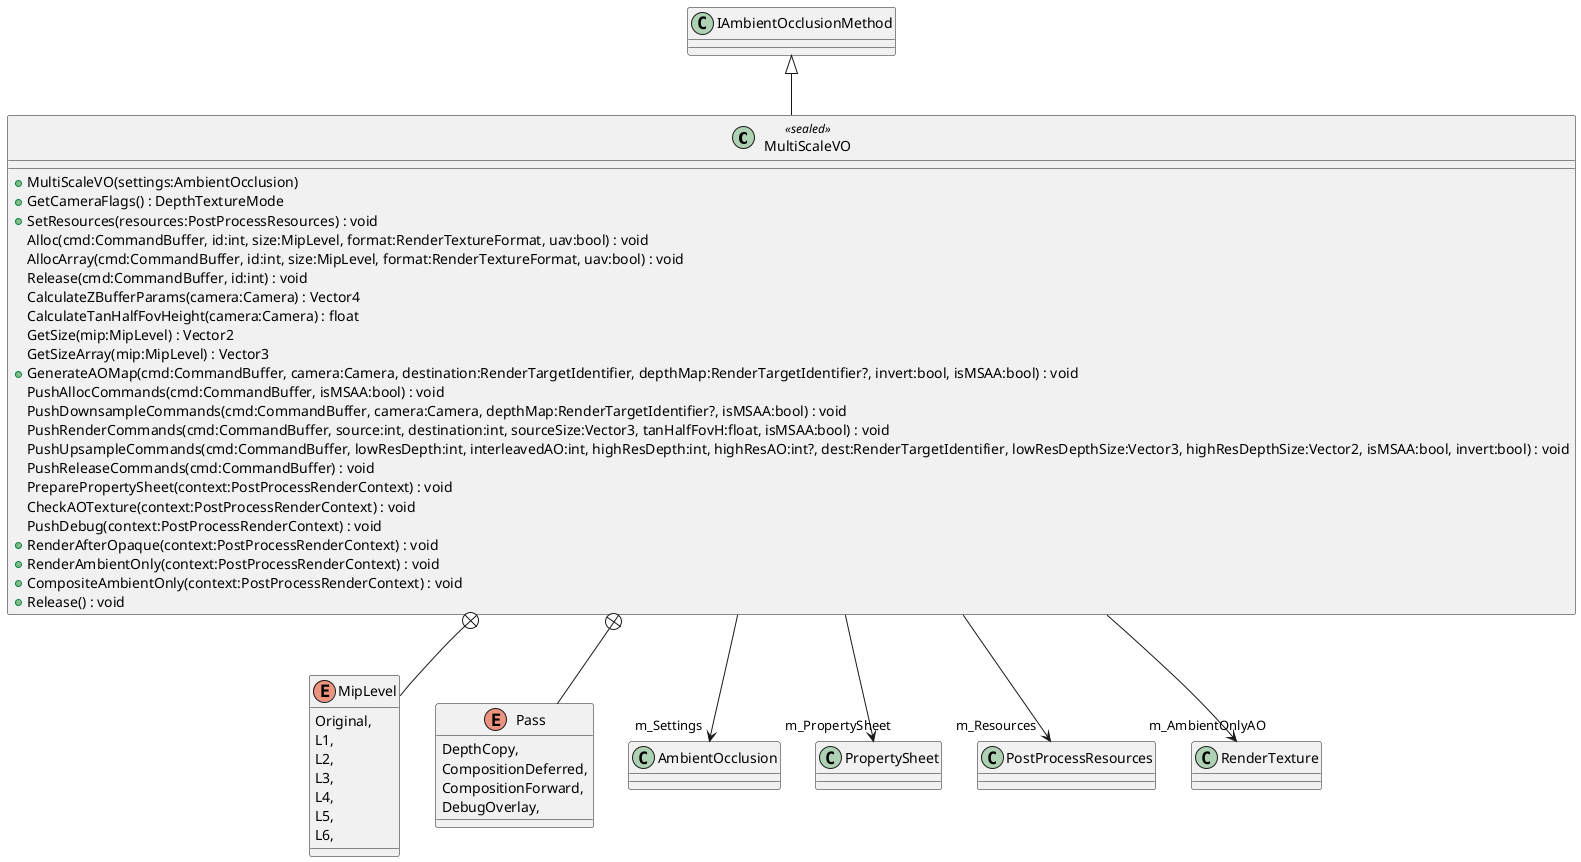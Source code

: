 @startuml
class MultiScaleVO <<sealed>> {
    + MultiScaleVO(settings:AmbientOcclusion)
    + GetCameraFlags() : DepthTextureMode
    + SetResources(resources:PostProcessResources) : void
    Alloc(cmd:CommandBuffer, id:int, size:MipLevel, format:RenderTextureFormat, uav:bool) : void
    AllocArray(cmd:CommandBuffer, id:int, size:MipLevel, format:RenderTextureFormat, uav:bool) : void
    Release(cmd:CommandBuffer, id:int) : void
    CalculateZBufferParams(camera:Camera) : Vector4
    CalculateTanHalfFovHeight(camera:Camera) : float
    GetSize(mip:MipLevel) : Vector2
    GetSizeArray(mip:MipLevel) : Vector3
    + GenerateAOMap(cmd:CommandBuffer, camera:Camera, destination:RenderTargetIdentifier, depthMap:RenderTargetIdentifier?, invert:bool, isMSAA:bool) : void
    PushAllocCommands(cmd:CommandBuffer, isMSAA:bool) : void
    PushDownsampleCommands(cmd:CommandBuffer, camera:Camera, depthMap:RenderTargetIdentifier?, isMSAA:bool) : void
    PushRenderCommands(cmd:CommandBuffer, source:int, destination:int, sourceSize:Vector3, tanHalfFovH:float, isMSAA:bool) : void
    PushUpsampleCommands(cmd:CommandBuffer, lowResDepth:int, interleavedAO:int, highResDepth:int, highResAO:int?, dest:RenderTargetIdentifier, lowResDepthSize:Vector3, highResDepthSize:Vector2, isMSAA:bool, invert:bool) : void
    PushReleaseCommands(cmd:CommandBuffer) : void
    PreparePropertySheet(context:PostProcessRenderContext) : void
    CheckAOTexture(context:PostProcessRenderContext) : void
    PushDebug(context:PostProcessRenderContext) : void
    + RenderAfterOpaque(context:PostProcessRenderContext) : void
    + RenderAmbientOnly(context:PostProcessRenderContext) : void
    + CompositeAmbientOnly(context:PostProcessRenderContext) : void
    + Release() : void
}
enum MipLevel {
    Original,
    L1,
    L2,
    L3,
    L4,
    L5,
    L6,
}
enum Pass {
    DepthCopy,
    CompositionDeferred,
    CompositionForward,
    DebugOverlay,
}
IAmbientOcclusionMethod <|-- MultiScaleVO
MultiScaleVO --> "m_Settings" AmbientOcclusion
MultiScaleVO --> "m_PropertySheet" PropertySheet
MultiScaleVO --> "m_Resources" PostProcessResources
MultiScaleVO --> "m_AmbientOnlyAO" RenderTexture
MultiScaleVO +-- MipLevel
MultiScaleVO +-- Pass
@enduml
